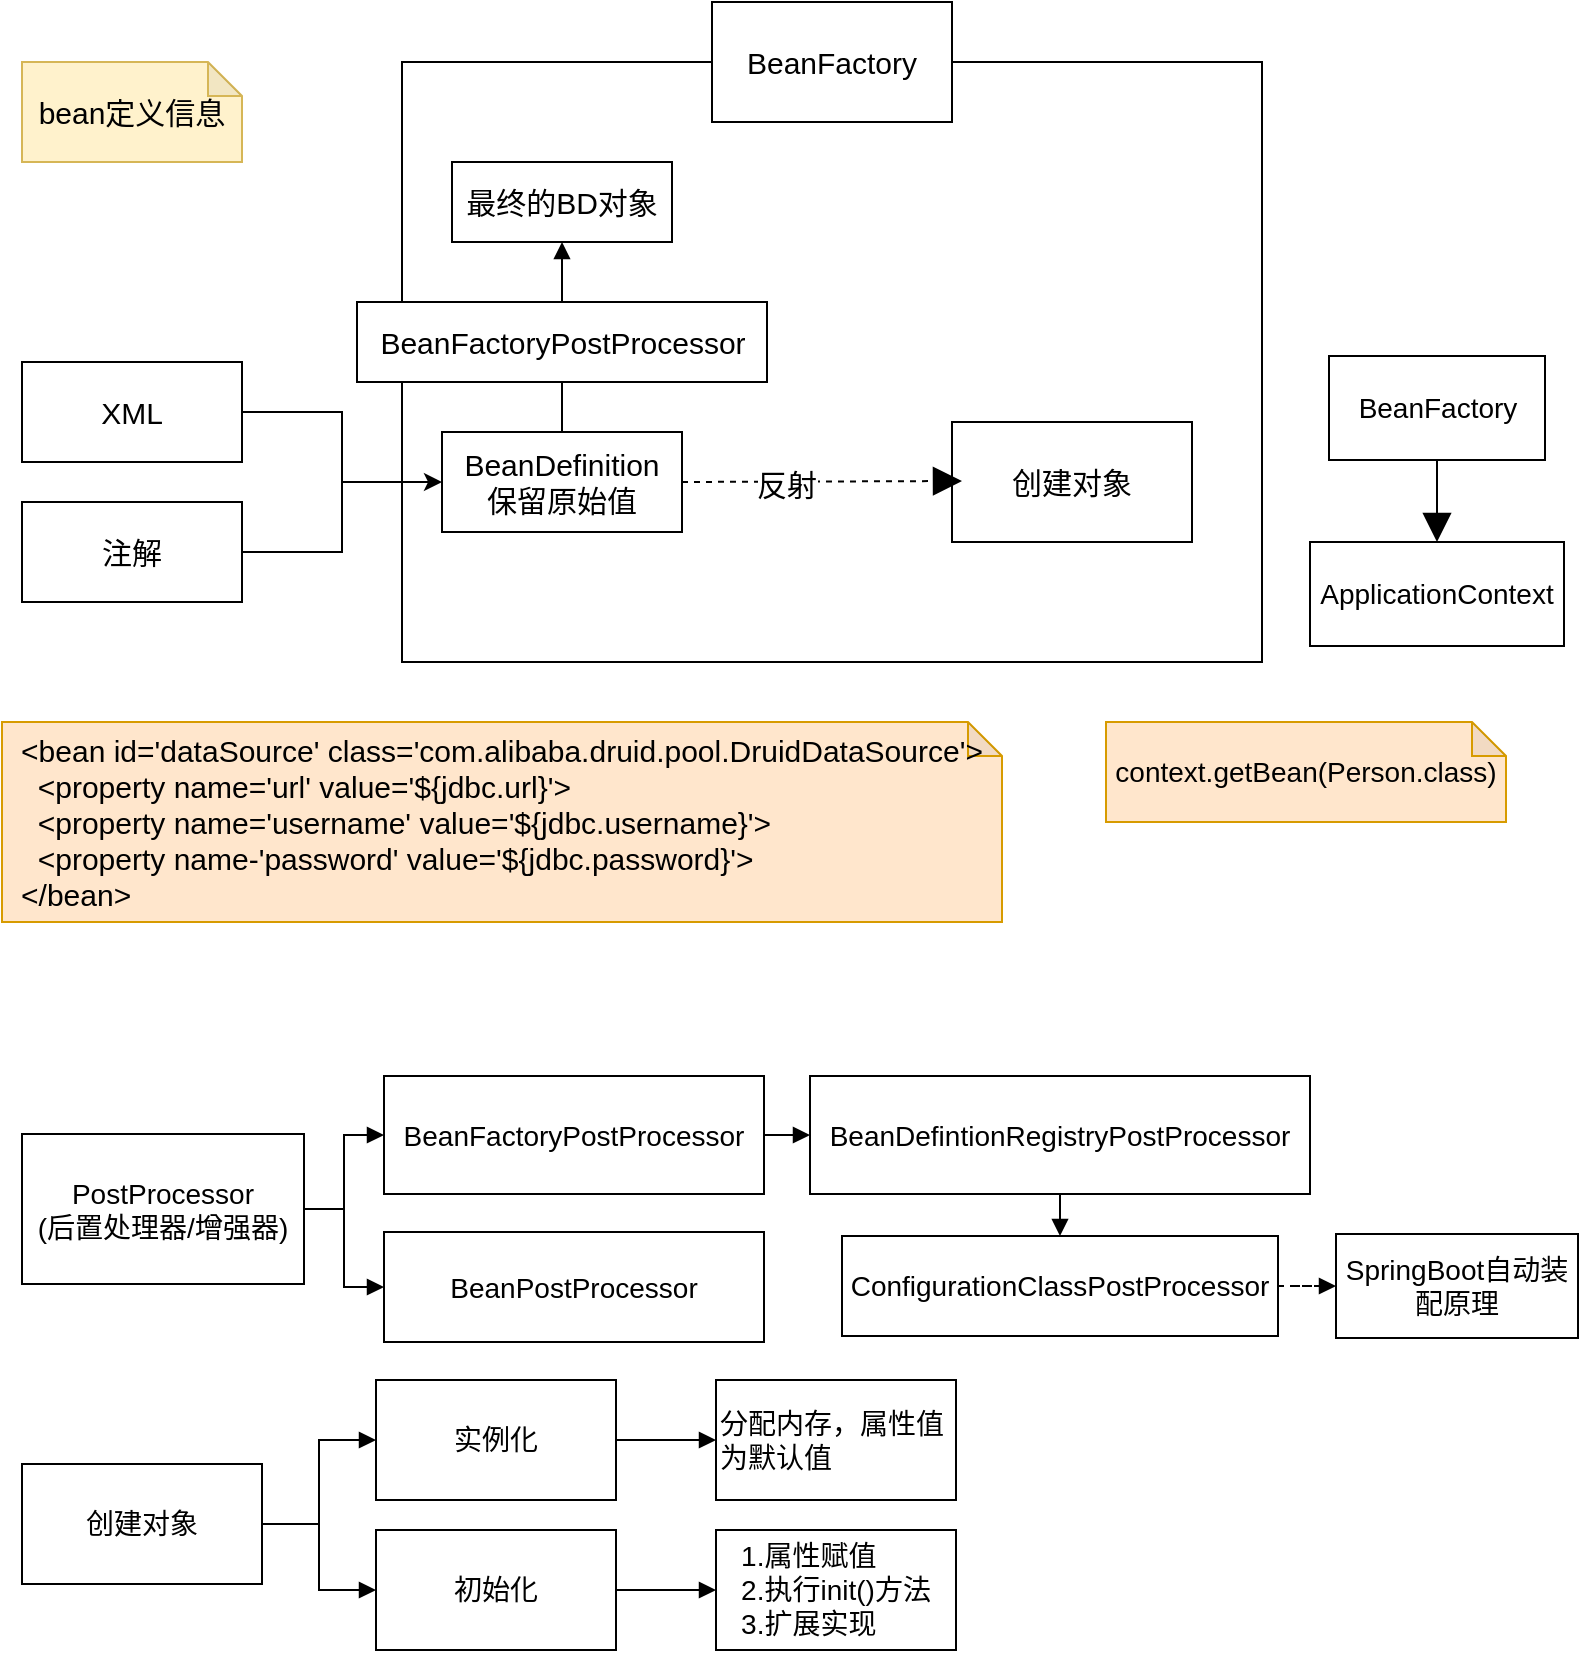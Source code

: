 <mxfile version="16.1.0" type="github" pages="2">
  <diagram id="bVKBuHjyLu6Nhd4JCsNb" name="Spring原理">
    <mxGraphModel dx="868" dy="450" grid="0" gridSize="10" guides="1" tooltips="1" connect="1" arrows="1" fold="1" page="1" pageScale="1" pageWidth="827" pageHeight="1169" math="0" shadow="0">
      <root>
        <mxCell id="0" />
        <mxCell id="1" parent="0" />
        <mxCell id="fvrb1zfOBYmfdSBxhrvv-1" value="&lt;font style=&quot;font-size: 15px&quot;&gt;XML&lt;/font&gt;" style="rounded=0;whiteSpace=wrap;html=1;" parent="1" vertex="1">
          <mxGeometry x="36" y="215" width="110" height="50" as="geometry" />
        </mxCell>
        <mxCell id="kVP1armv6cL0o3EUo8lq-1" value="&lt;font style=&quot;font-size: 15px&quot;&gt;bean定义信息&lt;/font&gt;" style="shape=note;whiteSpace=wrap;html=1;backgroundOutline=1;darkOpacity=0.05;size=17;fillColor=#fff2cc;strokeColor=#d6b656;" parent="1" vertex="1">
          <mxGeometry x="36" y="65" width="110" height="50" as="geometry" />
        </mxCell>
        <mxCell id="kVP1armv6cL0o3EUo8lq-7" value="" style="edgeStyle=orthogonalEdgeStyle;rounded=0;orthogonalLoop=1;jettySize=auto;html=1;fontSize=15;" parent="1" source="kVP1armv6cL0o3EUo8lq-2" target="kVP1armv6cL0o3EUo8lq-5" edge="1">
          <mxGeometry relative="1" as="geometry" />
        </mxCell>
        <mxCell id="kVP1armv6cL0o3EUo8lq-2" value="&lt;font style=&quot;font-size: 15px&quot;&gt;注解&lt;/font&gt;" style="rounded=0;whiteSpace=wrap;html=1;" parent="1" vertex="1">
          <mxGeometry x="36" y="285" width="110" height="50" as="geometry" />
        </mxCell>
        <mxCell id="kVP1armv6cL0o3EUo8lq-3" value="" style="rounded=0;whiteSpace=wrap;html=1;fontSize=15;" parent="1" vertex="1">
          <mxGeometry x="226" y="65" width="430" height="300" as="geometry" />
        </mxCell>
        <mxCell id="kVP1armv6cL0o3EUo8lq-4" value="BeanFactory" style="rounded=0;whiteSpace=wrap;html=1;fontSize=15;" parent="1" vertex="1">
          <mxGeometry x="381" y="35" width="120" height="60" as="geometry" />
        </mxCell>
        <mxCell id="kVP1armv6cL0o3EUo8lq-15" value="" style="edgeStyle=orthogonalEdgeStyle;rounded=0;orthogonalLoop=1;jettySize=auto;html=1;fontSize=15;endArrow=block;endFill=1;" parent="1" source="kVP1armv6cL0o3EUo8lq-5" target="kVP1armv6cL0o3EUo8lq-13" edge="1">
          <mxGeometry relative="1" as="geometry" />
        </mxCell>
        <mxCell id="kVP1armv6cL0o3EUo8lq-5" value="BeanDefinition&lt;br&gt;保留原始值" style="rounded=0;whiteSpace=wrap;html=1;fontSize=15;" parent="1" vertex="1">
          <mxGeometry x="246" y="250" width="120" height="50" as="geometry" />
        </mxCell>
        <mxCell id="kVP1armv6cL0o3EUo8lq-6" value="" style="edgeStyle=orthogonalEdgeStyle;rounded=0;orthogonalLoop=1;jettySize=auto;html=1;fontSize=15;" parent="1" source="fvrb1zfOBYmfdSBxhrvv-1" target="kVP1armv6cL0o3EUo8lq-5" edge="1">
          <mxGeometry relative="1" as="geometry">
            <Array as="points">
              <mxPoint x="196" y="240" />
              <mxPoint x="196" y="275" />
            </Array>
          </mxGeometry>
        </mxCell>
        <mxCell id="kVP1armv6cL0o3EUo8lq-8" value="创建对象" style="rounded=0;whiteSpace=wrap;html=1;fontSize=15;" parent="1" vertex="1">
          <mxGeometry x="501" y="245" width="120" height="60" as="geometry" />
        </mxCell>
        <mxCell id="kVP1armv6cL0o3EUo8lq-12" value="" style="endArrow=block;dashed=1;endFill=1;endSize=12;html=1;rounded=0;fontSize=15;exitX=1;exitY=0.5;exitDx=0;exitDy=0;" parent="1" source="kVP1armv6cL0o3EUo8lq-5" edge="1">
          <mxGeometry width="160" relative="1" as="geometry">
            <mxPoint x="376" y="275" as="sourcePoint" />
            <mxPoint x="506" y="274.5" as="targetPoint" />
          </mxGeometry>
        </mxCell>
        <mxCell id="kVP1armv6cL0o3EUo8lq-14" value="反射" style="edgeLabel;html=1;align=center;verticalAlign=middle;resizable=0;points=[];fontSize=15;" parent="kVP1armv6cL0o3EUo8lq-12" vertex="1" connectable="0">
          <mxGeometry x="-0.261" y="-1" relative="1" as="geometry">
            <mxPoint as="offset" />
          </mxGeometry>
        </mxCell>
        <mxCell id="kVP1armv6cL0o3EUo8lq-13" value="最终的BD对象" style="rounded=0;whiteSpace=wrap;html=1;fontSize=15;" parent="1" vertex="1">
          <mxGeometry x="251" y="115" width="110" height="40" as="geometry" />
        </mxCell>
        <mxCell id="kVP1armv6cL0o3EUo8lq-16" value="BeanFactoryPostProcessor" style="rounded=0;whiteSpace=wrap;html=1;fontSize=15;" parent="1" vertex="1">
          <mxGeometry x="203.5" y="185" width="205" height="40" as="geometry" />
        </mxCell>
        <mxCell id="kVP1armv6cL0o3EUo8lq-17" value="&lt;div style=&quot;text-align: left&quot;&gt;&lt;span style=&quot;font-size: 15px&quot;&gt;&amp;lt;bean id=&#39;dataSource&#39; class=&#39;com.alibaba.druid.pool.DruidDataSource&#39;&amp;gt;&lt;/span&gt;&lt;/div&gt;&lt;span style=&quot;font-size: 15px&quot;&gt;&lt;div style=&quot;text-align: left&quot;&gt;&lt;span&gt;&amp;nbsp; &amp;lt;property name=&#39;url&#39; value=&#39;${jdbc.url}&#39;&amp;gt;&lt;/span&gt;&lt;/div&gt;&lt;div style=&quot;text-align: left&quot;&gt;&lt;span&gt;&amp;nbsp; &amp;lt;property name=&#39;username&#39; value=&#39;${jdbc.username}&#39;&amp;gt;&lt;/span&gt;&lt;/div&gt;&lt;div style=&quot;text-align: left&quot;&gt;&lt;span&gt;&amp;nbsp; &amp;lt;property name-&#39;password&#39; value=&#39;${jdbc.password}&#39;&amp;gt;&lt;/span&gt;&lt;/div&gt;&lt;div style=&quot;text-align: left&quot;&gt;&lt;span&gt;&amp;lt;/bean&amp;gt;&lt;/span&gt;&lt;/div&gt;&lt;/span&gt;" style="shape=note;whiteSpace=wrap;html=1;backgroundOutline=1;darkOpacity=0.05;size=17;fillColor=#ffe6cc;strokeColor=#d79b00;" parent="1" vertex="1">
          <mxGeometry x="26" y="395" width="500" height="100" as="geometry" />
        </mxCell>
        <mxCell id="kVP1armv6cL0o3EUo8lq-18" value="&lt;div style=&quot;text-align: left&quot;&gt;&lt;font style=&quot;font-size: 14px&quot;&gt;context.getBean(Person.class)&lt;/font&gt;&lt;/div&gt;" style="shape=note;whiteSpace=wrap;html=1;backgroundOutline=1;darkOpacity=0.05;size=17;fillColor=#ffe6cc;strokeColor=#d79b00;" parent="1" vertex="1">
          <mxGeometry x="578" y="395" width="200" height="50" as="geometry" />
        </mxCell>
        <mxCell id="6qEHQewcnSZ_MV3cc5DO-1" value="BeanFactory" style="rounded=0;whiteSpace=wrap;html=1;fontSize=14;" parent="1" vertex="1">
          <mxGeometry x="689.5" y="212" width="108" height="52" as="geometry" />
        </mxCell>
        <mxCell id="6qEHQewcnSZ_MV3cc5DO-2" value="" style="endArrow=block;endFill=1;endSize=12;html=1;rounded=0;fontSize=14;entryX=0.5;entryY=0;entryDx=0;entryDy=0;exitX=0.5;exitY=1;exitDx=0;exitDy=0;" parent="1" source="6qEHQewcnSZ_MV3cc5DO-1" target="6qEHQewcnSZ_MV3cc5DO-3" edge="1">
          <mxGeometry width="160" relative="1" as="geometry">
            <mxPoint x="580.5" y="281" as="sourcePoint" />
            <mxPoint x="740.5" y="281" as="targetPoint" />
          </mxGeometry>
        </mxCell>
        <mxCell id="6qEHQewcnSZ_MV3cc5DO-3" value="ApplicationContext" style="rounded=0;whiteSpace=wrap;html=1;fontSize=14;" parent="1" vertex="1">
          <mxGeometry x="680" y="305" width="127" height="52" as="geometry" />
        </mxCell>
        <mxCell id="6qEHQewcnSZ_MV3cc5DO-13" value="" style="edgeStyle=orthogonalEdgeStyle;rounded=0;orthogonalLoop=1;jettySize=auto;html=1;fontSize=14;endArrow=block;endFill=1;" parent="1" source="6qEHQewcnSZ_MV3cc5DO-8" target="6qEHQewcnSZ_MV3cc5DO-12" edge="1">
          <mxGeometry relative="1" as="geometry" />
        </mxCell>
        <mxCell id="6qEHQewcnSZ_MV3cc5DO-15" value="" style="edgeStyle=orthogonalEdgeStyle;rounded=0;orthogonalLoop=1;jettySize=auto;html=1;fontSize=14;endArrow=block;endFill=1;" parent="1" source="6qEHQewcnSZ_MV3cc5DO-8" target="6qEHQewcnSZ_MV3cc5DO-14" edge="1">
          <mxGeometry relative="1" as="geometry" />
        </mxCell>
        <mxCell id="6qEHQewcnSZ_MV3cc5DO-8" value="PostProcessor&lt;br&gt;(后置处理器/增强器)" style="rounded=0;whiteSpace=wrap;html=1;fontSize=14;" parent="1" vertex="1">
          <mxGeometry x="36" y="601" width="141" height="75" as="geometry" />
        </mxCell>
        <mxCell id="6qEHQewcnSZ_MV3cc5DO-12" value="BeanPostProcessor" style="rounded=0;whiteSpace=wrap;html=1;fontSize=14;" parent="1" vertex="1">
          <mxGeometry x="217" y="650" width="190" height="55" as="geometry" />
        </mxCell>
        <mxCell id="6qEHQewcnSZ_MV3cc5DO-17" value="" style="edgeStyle=orthogonalEdgeStyle;rounded=0;orthogonalLoop=1;jettySize=auto;html=1;fontSize=14;endArrow=block;endFill=1;" parent="1" source="6qEHQewcnSZ_MV3cc5DO-14" target="6qEHQewcnSZ_MV3cc5DO-16" edge="1">
          <mxGeometry relative="1" as="geometry" />
        </mxCell>
        <mxCell id="6qEHQewcnSZ_MV3cc5DO-14" value="BeanFactoryPostProcessor" style="rounded=0;whiteSpace=wrap;html=1;fontSize=14;" parent="1" vertex="1">
          <mxGeometry x="217" y="572" width="190" height="59" as="geometry" />
        </mxCell>
        <mxCell id="6qEHQewcnSZ_MV3cc5DO-19" value="" style="edgeStyle=orthogonalEdgeStyle;rounded=0;orthogonalLoop=1;jettySize=auto;html=1;fontSize=14;endArrow=block;endFill=1;" parent="1" source="6qEHQewcnSZ_MV3cc5DO-16" target="6qEHQewcnSZ_MV3cc5DO-18" edge="1">
          <mxGeometry relative="1" as="geometry" />
        </mxCell>
        <mxCell id="6qEHQewcnSZ_MV3cc5DO-16" value="BeanDefintionRegistryPostProcessor" style="rounded=0;whiteSpace=wrap;html=1;fontSize=14;" parent="1" vertex="1">
          <mxGeometry x="430" y="572" width="250" height="59" as="geometry" />
        </mxCell>
        <mxCell id="6qEHQewcnSZ_MV3cc5DO-21" value="" style="edgeStyle=orthogonalEdgeStyle;rounded=0;orthogonalLoop=1;jettySize=auto;html=1;fontSize=14;endArrow=block;endFill=1;dashed=1;" parent="1" source="6qEHQewcnSZ_MV3cc5DO-18" target="6qEHQewcnSZ_MV3cc5DO-20" edge="1">
          <mxGeometry relative="1" as="geometry" />
        </mxCell>
        <mxCell id="6qEHQewcnSZ_MV3cc5DO-18" value="ConfigurationClassPostProcessor" style="rounded=0;whiteSpace=wrap;html=1;fontSize=14;" parent="1" vertex="1">
          <mxGeometry x="446" y="652" width="218" height="50" as="geometry" />
        </mxCell>
        <mxCell id="6qEHQewcnSZ_MV3cc5DO-20" value="SpringBoot自动装配原理" style="rounded=0;whiteSpace=wrap;html=1;fontSize=14;" parent="1" vertex="1">
          <mxGeometry x="693" y="651" width="121" height="52" as="geometry" />
        </mxCell>
        <mxCell id="6qEHQewcnSZ_MV3cc5DO-27" value="" style="edgeStyle=orthogonalEdgeStyle;rounded=0;orthogonalLoop=1;jettySize=auto;html=1;fontSize=14;endArrow=block;endFill=1;" parent="1" source="6qEHQewcnSZ_MV3cc5DO-23" target="6qEHQewcnSZ_MV3cc5DO-26" edge="1">
          <mxGeometry relative="1" as="geometry" />
        </mxCell>
        <mxCell id="6qEHQewcnSZ_MV3cc5DO-29" value="" style="edgeStyle=orthogonalEdgeStyle;rounded=0;orthogonalLoop=1;jettySize=auto;html=1;fontSize=14;endArrow=block;endFill=1;" parent="1" source="6qEHQewcnSZ_MV3cc5DO-23" target="6qEHQewcnSZ_MV3cc5DO-28" edge="1">
          <mxGeometry relative="1" as="geometry" />
        </mxCell>
        <mxCell id="6qEHQewcnSZ_MV3cc5DO-23" value="创建对象" style="rounded=0;whiteSpace=wrap;html=1;fontSize=14;" parent="1" vertex="1">
          <mxGeometry x="36" y="766" width="120" height="60" as="geometry" />
        </mxCell>
        <mxCell id="6qEHQewcnSZ_MV3cc5DO-31" value="" style="edgeStyle=orthogonalEdgeStyle;rounded=0;orthogonalLoop=1;jettySize=auto;html=1;fontSize=14;endArrow=block;endFill=1;" parent="1" source="6qEHQewcnSZ_MV3cc5DO-26" target="6qEHQewcnSZ_MV3cc5DO-30" edge="1">
          <mxGeometry relative="1" as="geometry" />
        </mxCell>
        <mxCell id="6qEHQewcnSZ_MV3cc5DO-26" value="实例化" style="whiteSpace=wrap;html=1;rounded=0;fontSize=14;" parent="1" vertex="1">
          <mxGeometry x="213" y="724" width="120" height="60" as="geometry" />
        </mxCell>
        <mxCell id="6qEHQewcnSZ_MV3cc5DO-33" value="" style="edgeStyle=orthogonalEdgeStyle;rounded=0;orthogonalLoop=1;jettySize=auto;html=1;fontSize=14;endArrow=block;endFill=1;" parent="1" source="6qEHQewcnSZ_MV3cc5DO-28" target="6qEHQewcnSZ_MV3cc5DO-32" edge="1">
          <mxGeometry relative="1" as="geometry" />
        </mxCell>
        <mxCell id="6qEHQewcnSZ_MV3cc5DO-28" value="初始化" style="whiteSpace=wrap;html=1;rounded=0;fontSize=14;" parent="1" vertex="1">
          <mxGeometry x="213" y="799" width="120" height="60" as="geometry" />
        </mxCell>
        <mxCell id="6qEHQewcnSZ_MV3cc5DO-30" value="分配内存，属性值为默认值" style="whiteSpace=wrap;html=1;rounded=0;fontSize=14;align=left;" parent="1" vertex="1">
          <mxGeometry x="383" y="724" width="120" height="60" as="geometry" />
        </mxCell>
        <mxCell id="6qEHQewcnSZ_MV3cc5DO-32" value="&lt;div style=&quot;text-align: left&quot;&gt;&lt;span&gt;1.属性赋值&lt;/span&gt;&lt;/div&gt;&lt;div style=&quot;text-align: left&quot;&gt;&lt;span&gt;2.执行init()方法&lt;/span&gt;&lt;/div&gt;&lt;div style=&quot;text-align: left&quot;&gt;&lt;span&gt;3.扩展实现&lt;/span&gt;&lt;/div&gt;" style="whiteSpace=wrap;html=1;rounded=0;fontSize=14;" parent="1" vertex="1">
          <mxGeometry x="383" y="799" width="120" height="60" as="geometry" />
        </mxCell>
      </root>
    </mxGraphModel>
  </diagram>
  <diagram id="VFYY9jWCMX7VbDls3tXf" name="Spring学习">
    <mxGraphModel dx="868" dy="450" grid="1" gridSize="10" guides="1" tooltips="1" connect="1" arrows="1" fold="1" page="1" pageScale="1" pageWidth="827" pageHeight="1169" math="0" shadow="0">
      <root>
        <mxCell id="4Celpckykmlx5bTQp5N6-0" />
        <mxCell id="4Celpckykmlx5bTQp5N6-1" parent="4Celpckykmlx5bTQp5N6-0" />
        <mxCell id="4Celpckykmlx5bTQp5N6-3" value="" style="rounded=1;whiteSpace=wrap;html=1;fillColor=none;" vertex="1" parent="4Celpckykmlx5bTQp5N6-1">
          <mxGeometry x="50" y="40" width="280" height="190" as="geometry" />
        </mxCell>
        <mxCell id="4Celpckykmlx5bTQp5N6-4" value="" style="rounded=1;whiteSpace=wrap;html=1;" vertex="1" parent="4Celpckykmlx5bTQp5N6-1">
          <mxGeometry x="380" y="40" width="280" height="190" as="geometry" />
        </mxCell>
        <mxCell id="4Celpckykmlx5bTQp5N6-5" value="&lt;font style=&quot;font-size: 16px&quot;&gt;getBean(&quot;userService&quot;)&lt;/font&gt;" style="text;html=1;resizable=0;autosize=1;align=center;verticalAlign=middle;points=[];fillColor=none;strokeColor=none;rounded=0;labelBackgroundColor=#FFF2CC;" vertex="1" parent="4Celpckykmlx5bTQp5N6-1">
          <mxGeometry x="70" y="60" width="180" height="20" as="geometry" />
        </mxCell>
        <mxCell id="4Celpckykmlx5bTQp5N6-6" value="获得UserService实例，" style="text;html=1;resizable=0;autosize=1;align=center;verticalAlign=middle;points=[];fillColor=none;strokeColor=none;rounded=0;labelBackgroundColor=none;fontSize=16;" vertex="1" parent="4Celpckykmlx5bTQp5N6-1">
          <mxGeometry x="70" y="100" width="180" height="20" as="geometry" />
        </mxCell>
        <mxCell id="4Celpckykmlx5bTQp5N6-7" value="UserService实例" style="ellipse;whiteSpace=wrap;html=1;labelBackgroundColor=none;fontSize=16;fillColor=none;" vertex="1" parent="4Celpckykmlx5bTQp5N6-1">
          <mxGeometry x="420" y="60" width="130" height="50" as="geometry" />
        </mxCell>
        <mxCell id="4Celpckykmlx5bTQp5N6-8" value="UserDao实例" style="ellipse;whiteSpace=wrap;html=1;labelBackgroundColor=none;fontSize=16;fillColor=none;" vertex="1" parent="4Celpckykmlx5bTQp5N6-1">
          <mxGeometry x="420" y="120" width="130" height="50" as="geometry" />
        </mxCell>
      </root>
    </mxGraphModel>
  </diagram>
</mxfile>
